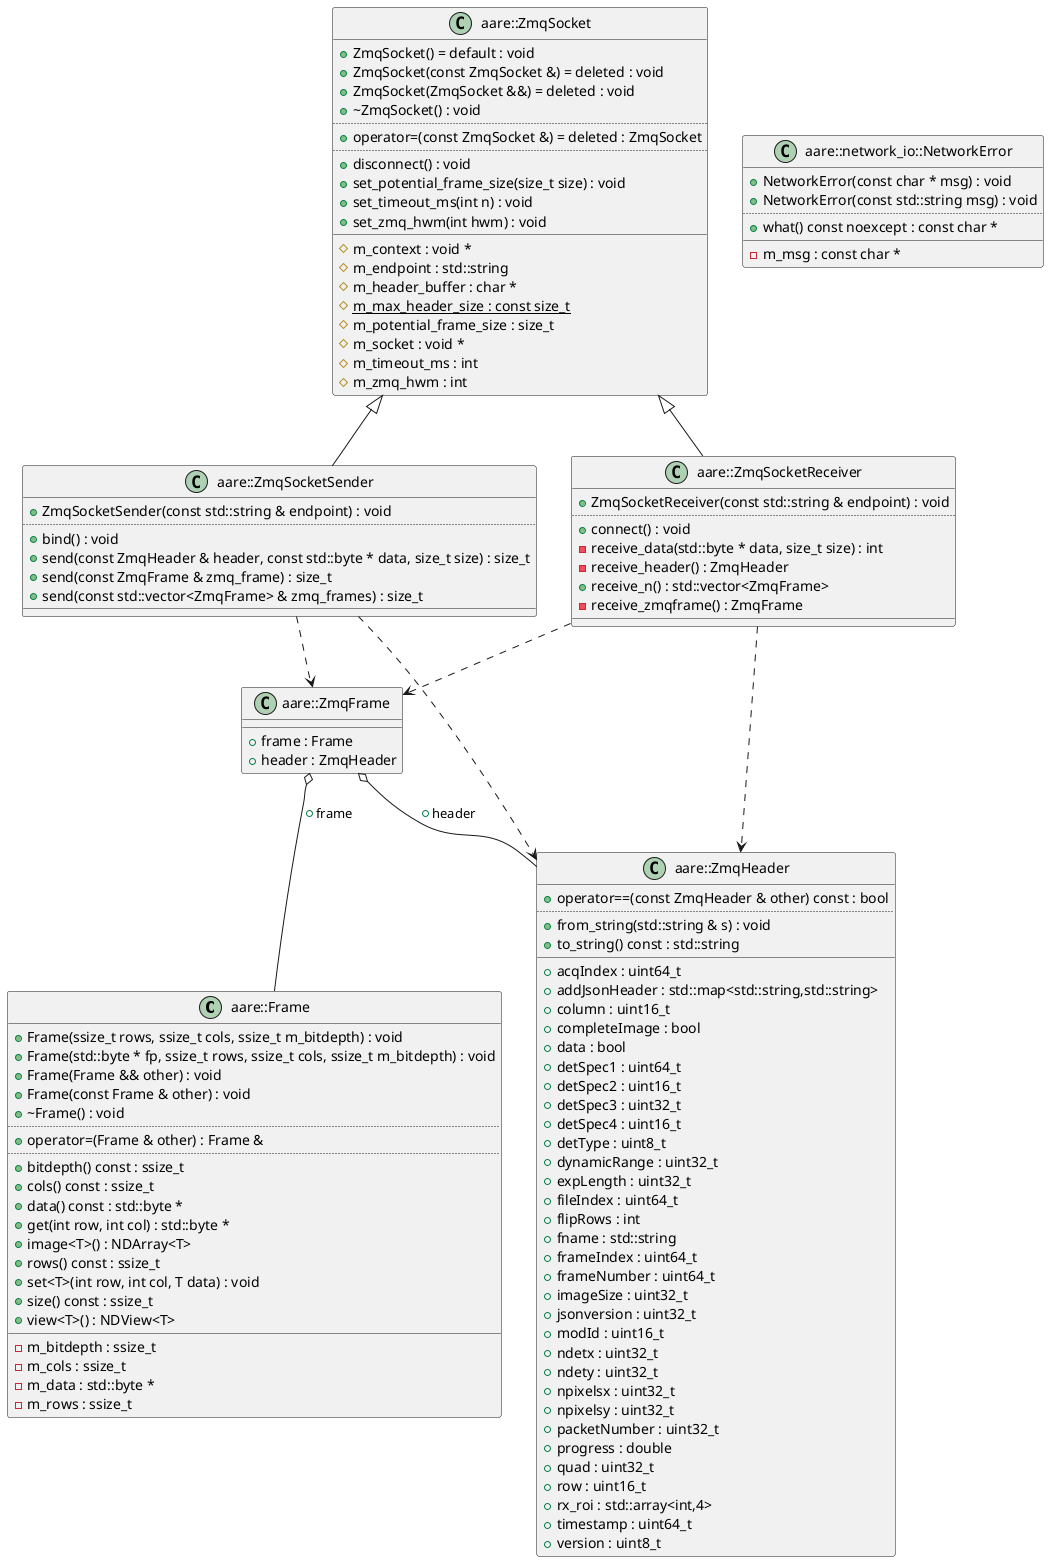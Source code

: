 @startuml
class "aare::Frame" as C_0001608703618093824988
class C_0001608703618093824988 {
+Frame(ssize_t rows, ssize_t cols, ssize_t m_bitdepth) : void
+Frame(std::byte * fp, ssize_t rows, ssize_t cols, ssize_t m_bitdepth) : void
+Frame(Frame && other) : void
+Frame(const Frame & other) : void
+~Frame() : void
..
+operator=(Frame & other) : Frame &
..
+bitdepth() const : ssize_t
+cols() const : ssize_t
+data() const : std::byte *
+get(int row, int col) : std::byte *
+image<T>() : NDArray<T>
+rows() const : ssize_t
+set<T>(int row, int col, T data) : void
+size() const : ssize_t
+view<T>() : NDView<T>
__
-m_bitdepth : ssize_t
-m_cols : ssize_t
-m_data : std::byte *
-m_rows : ssize_t
}
class "aare::ZmqHeader" as C_0000690012646166089557
class C_0000690012646166089557 {
+operator==(const ZmqHeader & other) const : bool
..
+from_string(std::string & s) : void
+to_string() const : std::string
__
+acqIndex : uint64_t
+addJsonHeader : std::map<std::string,std::string>
+column : uint16_t
+completeImage : bool
+data : bool
+detSpec1 : uint64_t
+detSpec2 : uint16_t
+detSpec3 : uint32_t
+detSpec4 : uint16_t
+detType : uint8_t
+dynamicRange : uint32_t
+expLength : uint32_t
+fileIndex : uint64_t
+flipRows : int
+fname : std::string
+frameIndex : uint64_t
+frameNumber : uint64_t
+imageSize : uint32_t
+jsonversion : uint32_t
+modId : uint16_t
+ndetx : uint32_t
+ndety : uint32_t
+npixelsx : uint32_t
+npixelsy : uint32_t
+packetNumber : uint32_t
+progress : double
+quad : uint32_t
+row : uint16_t
+rx_roi : std::array<int,4>
+timestamp : uint64_t
+version : uint8_t
}
class "aare::ZmqSocket" as C_0000575290120620432482
class C_0000575290120620432482 {
+ZmqSocket() = default : void
+ZmqSocket(const ZmqSocket &) = deleted : void
+ZmqSocket(ZmqSocket &&) = deleted : void
+~ZmqSocket() : void
..
+operator=(const ZmqSocket &) = deleted : ZmqSocket
..
+disconnect() : void
+set_potential_frame_size(size_t size) : void
+set_timeout_ms(int n) : void
+set_zmq_hwm(int hwm) : void
__
#m_context : void *
#m_endpoint : std::string
#m_header_buffer : char *
{static} #m_max_header_size : const size_t
#m_potential_frame_size : size_t
#m_socket : void *
#m_timeout_ms : int
#m_zmq_hwm : int
}
class "aare::ZmqFrame" as C_0001018278375791869829
class C_0001018278375791869829 {
__
+frame : Frame
+header : ZmqHeader
}
class "aare::network_io::NetworkError" as C_0001290043041844945927
class C_0001290043041844945927 {
+NetworkError(const char * msg) : void
+NetworkError(const std::string msg) : void
..
+what() const noexcept : const char *
__
-m_msg : const char *
}
class "aare::ZmqSocketReceiver" as C_0001017868003595712218
class C_0001017868003595712218 {
+ZmqSocketReceiver(const std::string & endpoint) : void
..
+connect() : void
-receive_data(std::byte * data, size_t size) : int
-receive_header() : ZmqHeader
+receive_n() : std::vector<ZmqFrame>
-receive_zmqframe() : ZmqFrame
__
}
class "aare::ZmqSocketSender" as C_0002178845803227443176
class C_0002178845803227443176 {
+ZmqSocketSender(const std::string & endpoint) : void
..
+bind() : void
+send(const ZmqHeader & header, const std::byte * data, size_t size) : size_t
+send(const ZmqFrame & zmq_frame) : size_t
+send(const std::vector<ZmqFrame> & zmq_frames) : size_t
__
}
C_0001018278375791869829 o-- C_0000690012646166089557 : +header
C_0001018278375791869829 o-- C_0001608703618093824988 : +frame
C_0001017868003595712218 ..> C_0001018278375791869829
C_0001017868003595712218 ..> C_0000690012646166089557
C_0000575290120620432482 <|-- C_0001017868003595712218
C_0002178845803227443176 ..> C_0000690012646166089557
C_0002178845803227443176 ..> C_0001018278375791869829
C_0000575290120620432482 <|-- C_0002178845803227443176

'Generated with clang-uml, version 0.5.1
'LLVM version clang version 17.0.6 (Fedora 17.0.6-2.fc39)
@enduml
